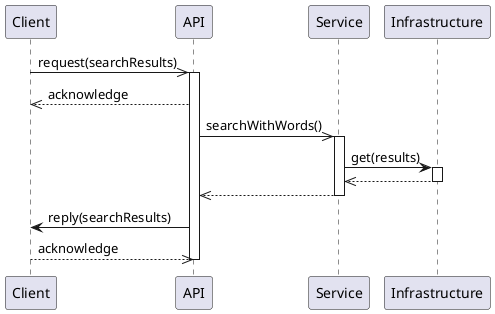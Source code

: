@startuml
participant Client

Client ->> API: request(searchResults)
activate API
API -->> Client: acknowledge

API ->> Service: searchWithWords() 
activate Service

Service -> Infrastructure: get(results)
activate Infrastructure
Infrastructure -->> Service
deactivate Infrastructure

Service -->> API 
deactivate Service

API -> Client: reply(searchResults)
Client -->> API: acknowledge
deactivate API

@enduml

